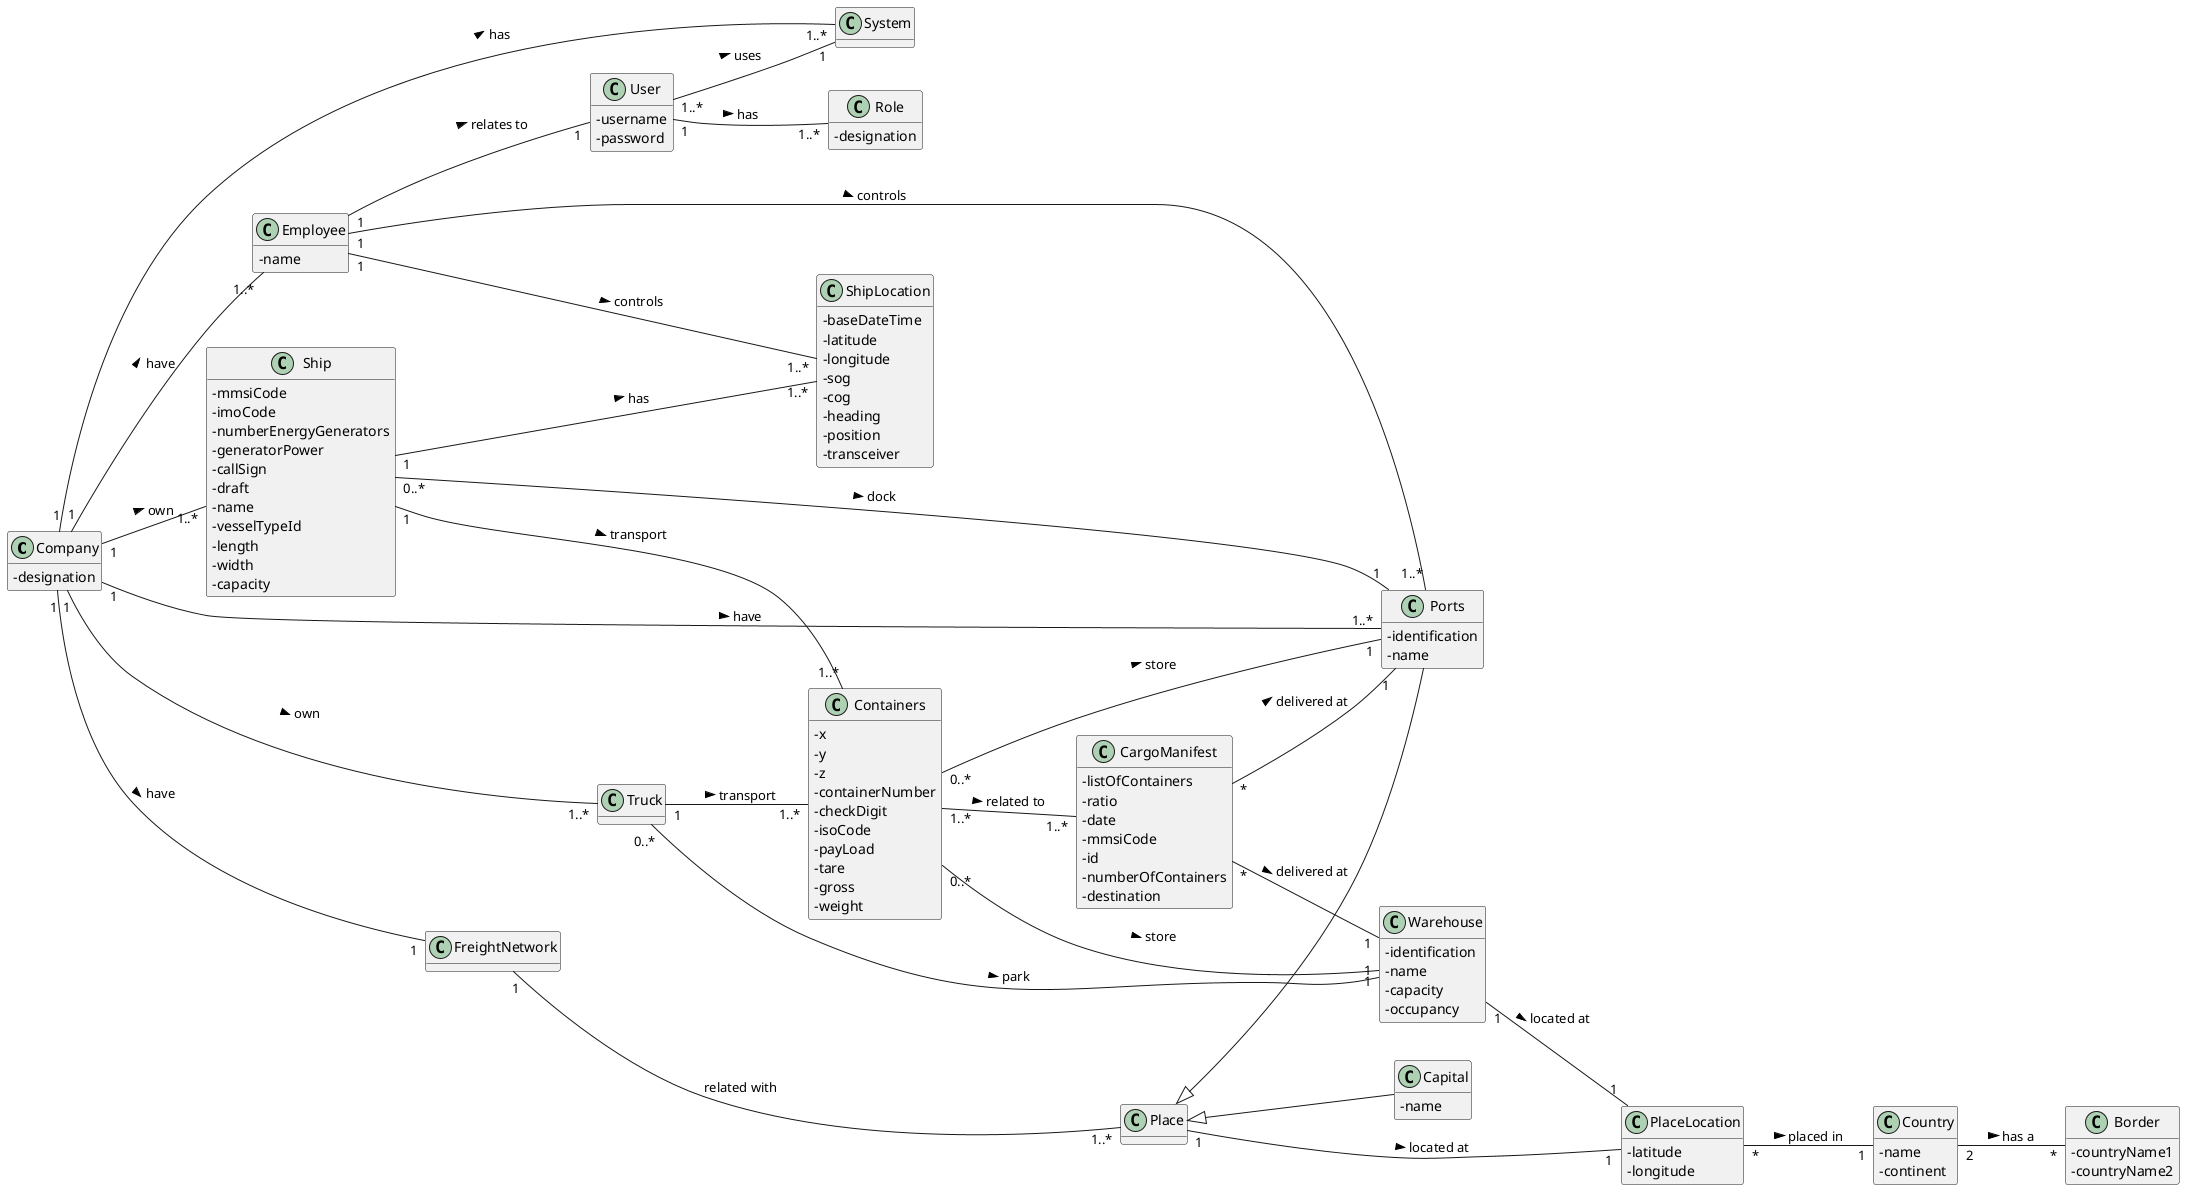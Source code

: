 @startuml
'https://plantuml.com/class-diagram

hide methods
left to right direction
skinparam classAttributeIconSize 0

class Company {
-designation
}

class Employee {
-name
}

class Containers {
-x
-y
-z
-containerNumber
-checkDigit
-isoCode
-payLoad
-tare
-gross
-weight
}

class CargoManifest {
-listOfContainers
-ratio
-date
-mmsiCode
-id
-numberOfContainers
-destination
}

class Ship {
-mmsiCode
-imoCode
-numberEnergyGenerators
-generatorPower
-callSign
-draft
-name
-vesselTypeId
-length
-width
-capacity
}



class Ports {
-identification
-name
}

class Truck {

}

class Warehouse {
-identification
-name
-capacity
-occupancy
}

class Country {
-name
-continent
}

class PlaceLocation {
-latitude
-longitude
}

class ShipLocation {
-baseDateTime
-latitude
-longitude
-sog
-cog
-heading
-position
-transceiver
}

class User{
-username
-password
}

class Role{
-designation
}

class Capital{
-name
}

class Place {

}

class Border {
-countryName1
-countryName2
}

class FreightNetwork {
}

CargoManifest "*" -- "1" Ports : delivered at >
CargoManifest "*" -- "1" Warehouse : delivered at >

Company "1"--"1..*" Ship: own >
Company "1" - "1..*" System : has >
Company "1"--"1..*" Employee: have >
Company "1"--"1..*" Truck: own >
Company "1"--"1..*" Ports: have >
Company "1"--"1" FreightNetwork: have >

Containers "1..*"--"1..*" CargoManifest: related to >
Containers "0..*"--"1" Ports: store >
Containers "0..*"--"1" Warehouse: store >

Country "2" -- "*" Border : has a >

Place <|-- Ports
Place <|-- Capital

PlaceLocation "*" -- "1" Country : placed in >

Place "1" -- "1" PlaceLocation : located at >

Ship "1"---"1..*" Containers : transport >
Ship "0..*"--"1" Ports: dock >
Ship "1" -- "1..*" ShipLocation : has >

Employee "1" --- "1..*" ShipLocation : controls >
Employee "1" -- "1" User : relates to >
Employee "1" --- "1..*" Ports : controls >

Truck "1"--"1..*" Containers : transport >
Truck "0..*"--"1" Warehouse: park >

User "1..*" -- "1" System : uses >
User "1" -- "1..*" Role : has >

Warehouse "1" -- "1" PlaceLocation : located at >
FreightNetwork "1" -- "1..*" Place : related with




@enduml